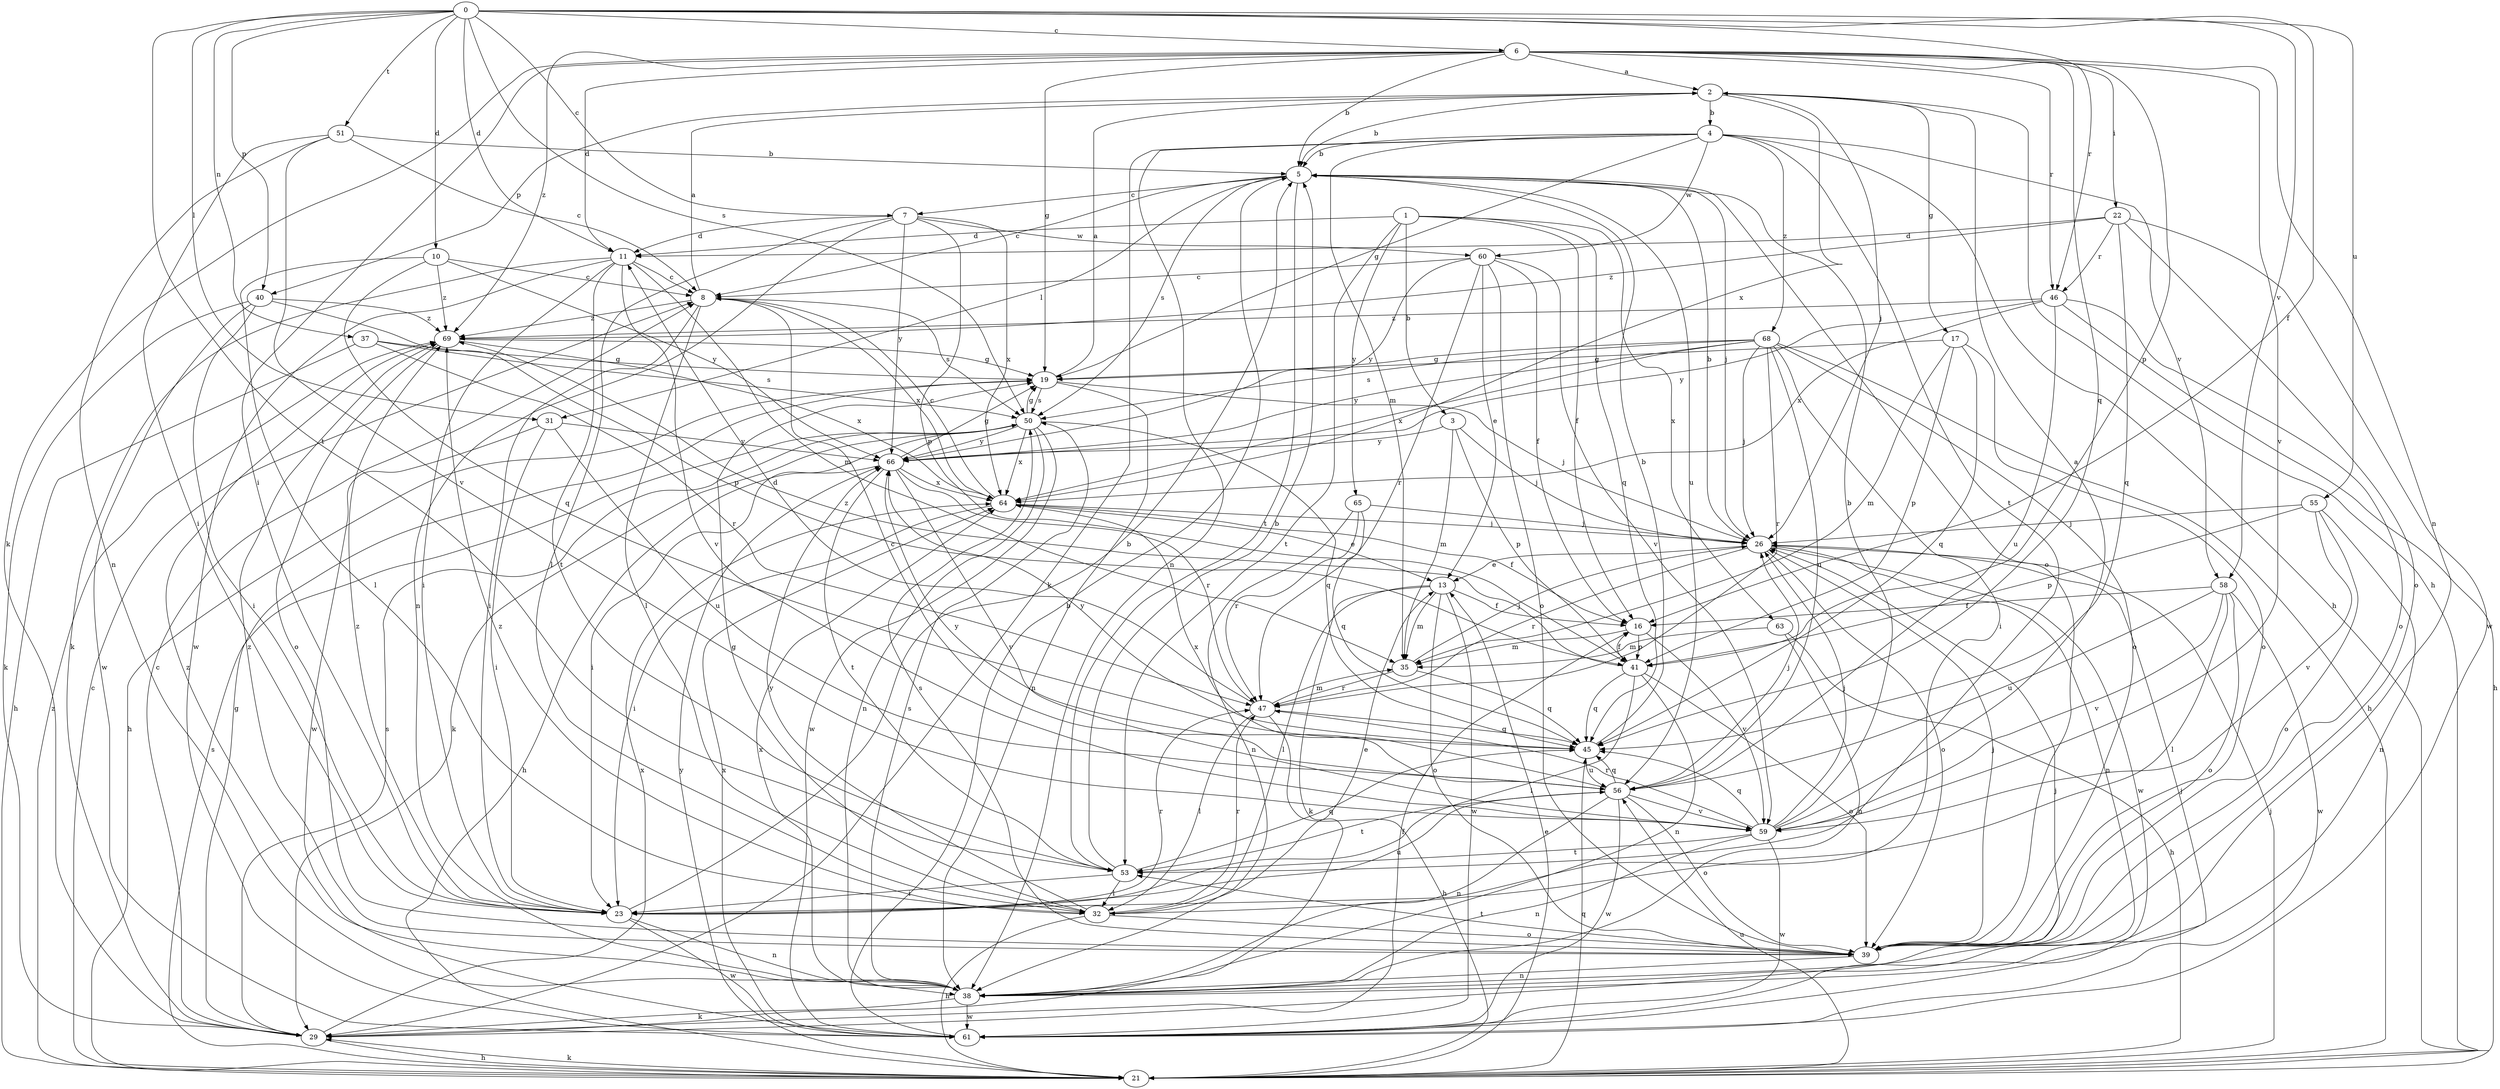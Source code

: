 strict digraph  {
0;
1;
2;
3;
4;
5;
6;
7;
8;
10;
11;
13;
16;
17;
19;
21;
22;
23;
26;
29;
31;
32;
35;
37;
38;
39;
40;
41;
45;
46;
47;
50;
51;
53;
55;
56;
58;
59;
60;
61;
63;
64;
65;
66;
68;
69;
0 -> 6  [label=c];
0 -> 7  [label=c];
0 -> 10  [label=d];
0 -> 11  [label=d];
0 -> 16  [label=f];
0 -> 31  [label=l];
0 -> 37  [label=n];
0 -> 40  [label=p];
0 -> 46  [label=r];
0 -> 50  [label=s];
0 -> 51  [label=t];
0 -> 53  [label=t];
0 -> 55  [label=u];
0 -> 58  [label=v];
1 -> 3  [label=b];
1 -> 11  [label=d];
1 -> 16  [label=f];
1 -> 45  [label=q];
1 -> 53  [label=t];
1 -> 63  [label=x];
1 -> 65  [label=y];
2 -> 4  [label=b];
2 -> 5  [label=b];
2 -> 17  [label=g];
2 -> 21  [label=h];
2 -> 26  [label=j];
2 -> 40  [label=p];
2 -> 64  [label=x];
3 -> 26  [label=j];
3 -> 35  [label=m];
3 -> 41  [label=p];
3 -> 66  [label=y];
4 -> 5  [label=b];
4 -> 19  [label=g];
4 -> 21  [label=h];
4 -> 29  [label=k];
4 -> 35  [label=m];
4 -> 38  [label=n];
4 -> 53  [label=t];
4 -> 58  [label=v];
4 -> 60  [label=w];
4 -> 68  [label=z];
5 -> 7  [label=c];
5 -> 8  [label=c];
5 -> 26  [label=j];
5 -> 31  [label=l];
5 -> 39  [label=o];
5 -> 50  [label=s];
5 -> 53  [label=t];
5 -> 56  [label=u];
6 -> 2  [label=a];
6 -> 5  [label=b];
6 -> 11  [label=d];
6 -> 19  [label=g];
6 -> 22  [label=i];
6 -> 23  [label=i];
6 -> 29  [label=k];
6 -> 38  [label=n];
6 -> 41  [label=p];
6 -> 45  [label=q];
6 -> 46  [label=r];
6 -> 59  [label=v];
6 -> 69  [label=z];
7 -> 11  [label=d];
7 -> 32  [label=l];
7 -> 38  [label=n];
7 -> 41  [label=p];
7 -> 60  [label=w];
7 -> 64  [label=x];
7 -> 66  [label=y];
8 -> 2  [label=a];
8 -> 23  [label=i];
8 -> 32  [label=l];
8 -> 50  [label=s];
8 -> 64  [label=x];
8 -> 69  [label=z];
10 -> 8  [label=c];
10 -> 32  [label=l];
10 -> 45  [label=q];
10 -> 66  [label=y];
10 -> 69  [label=z];
11 -> 8  [label=c];
11 -> 23  [label=i];
11 -> 29  [label=k];
11 -> 35  [label=m];
11 -> 53  [label=t];
11 -> 59  [label=v];
11 -> 61  [label=w];
13 -> 16  [label=f];
13 -> 29  [label=k];
13 -> 32  [label=l];
13 -> 35  [label=m];
13 -> 39  [label=o];
13 -> 61  [label=w];
16 -> 35  [label=m];
16 -> 41  [label=p];
16 -> 59  [label=v];
17 -> 19  [label=g];
17 -> 35  [label=m];
17 -> 39  [label=o];
17 -> 41  [label=p];
17 -> 45  [label=q];
19 -> 2  [label=a];
19 -> 21  [label=h];
19 -> 26  [label=j];
19 -> 38  [label=n];
19 -> 50  [label=s];
21 -> 8  [label=c];
21 -> 13  [label=e];
21 -> 26  [label=j];
21 -> 29  [label=k];
21 -> 45  [label=q];
21 -> 50  [label=s];
21 -> 56  [label=u];
21 -> 66  [label=y];
21 -> 69  [label=z];
22 -> 11  [label=d];
22 -> 39  [label=o];
22 -> 45  [label=q];
22 -> 46  [label=r];
22 -> 61  [label=w];
22 -> 69  [label=z];
23 -> 5  [label=b];
23 -> 38  [label=n];
23 -> 47  [label=r];
23 -> 56  [label=u];
23 -> 61  [label=w];
23 -> 69  [label=z];
26 -> 5  [label=b];
26 -> 13  [label=e];
26 -> 38  [label=n];
26 -> 39  [label=o];
26 -> 47  [label=r];
26 -> 61  [label=w];
29 -> 8  [label=c];
29 -> 16  [label=f];
29 -> 19  [label=g];
29 -> 21  [label=h];
29 -> 26  [label=j];
29 -> 50  [label=s];
29 -> 64  [label=x];
31 -> 23  [label=i];
31 -> 56  [label=u];
31 -> 61  [label=w];
31 -> 66  [label=y];
32 -> 13  [label=e];
32 -> 19  [label=g];
32 -> 21  [label=h];
32 -> 39  [label=o];
32 -> 47  [label=r];
32 -> 66  [label=y];
32 -> 69  [label=z];
35 -> 26  [label=j];
35 -> 45  [label=q];
35 -> 47  [label=r];
37 -> 19  [label=g];
37 -> 21  [label=h];
37 -> 47  [label=r];
37 -> 50  [label=s];
38 -> 29  [label=k];
38 -> 50  [label=s];
38 -> 61  [label=w];
38 -> 64  [label=x];
38 -> 69  [label=z];
39 -> 26  [label=j];
39 -> 38  [label=n];
39 -> 50  [label=s];
39 -> 53  [label=t];
39 -> 69  [label=z];
40 -> 23  [label=i];
40 -> 29  [label=k];
40 -> 41  [label=p];
40 -> 61  [label=w];
40 -> 69  [label=z];
41 -> 16  [label=f];
41 -> 23  [label=i];
41 -> 38  [label=n];
41 -> 39  [label=o];
41 -> 45  [label=q];
41 -> 69  [label=z];
45 -> 5  [label=b];
45 -> 56  [label=u];
45 -> 66  [label=y];
46 -> 21  [label=h];
46 -> 39  [label=o];
46 -> 56  [label=u];
46 -> 64  [label=x];
46 -> 66  [label=y];
46 -> 69  [label=z];
47 -> 11  [label=d];
47 -> 21  [label=h];
47 -> 32  [label=l];
47 -> 35  [label=m];
47 -> 45  [label=q];
50 -> 19  [label=g];
50 -> 23  [label=i];
50 -> 29  [label=k];
50 -> 38  [label=n];
50 -> 45  [label=q];
50 -> 61  [label=w];
50 -> 64  [label=x];
50 -> 66  [label=y];
51 -> 5  [label=b];
51 -> 8  [label=c];
51 -> 23  [label=i];
51 -> 38  [label=n];
51 -> 59  [label=v];
53 -> 5  [label=b];
53 -> 23  [label=i];
53 -> 32  [label=l];
53 -> 45  [label=q];
55 -> 26  [label=j];
55 -> 38  [label=n];
55 -> 39  [label=o];
55 -> 41  [label=p];
55 -> 59  [label=v];
56 -> 8  [label=c];
56 -> 26  [label=j];
56 -> 38  [label=n];
56 -> 39  [label=o];
56 -> 45  [label=q];
56 -> 53  [label=t];
56 -> 59  [label=v];
56 -> 61  [label=w];
56 -> 64  [label=x];
56 -> 66  [label=y];
58 -> 16  [label=f];
58 -> 32  [label=l];
58 -> 39  [label=o];
58 -> 56  [label=u];
58 -> 59  [label=v];
58 -> 61  [label=w];
59 -> 2  [label=a];
59 -> 5  [label=b];
59 -> 26  [label=j];
59 -> 38  [label=n];
59 -> 45  [label=q];
59 -> 47  [label=r];
59 -> 53  [label=t];
59 -> 61  [label=w];
60 -> 8  [label=c];
60 -> 13  [label=e];
60 -> 16  [label=f];
60 -> 39  [label=o];
60 -> 47  [label=r];
60 -> 59  [label=v];
60 -> 66  [label=y];
61 -> 5  [label=b];
61 -> 26  [label=j];
61 -> 64  [label=x];
63 -> 21  [label=h];
63 -> 35  [label=m];
63 -> 38  [label=n];
64 -> 8  [label=c];
64 -> 13  [label=e];
64 -> 16  [label=f];
64 -> 23  [label=i];
64 -> 26  [label=j];
65 -> 26  [label=j];
65 -> 38  [label=n];
65 -> 45  [label=q];
65 -> 47  [label=r];
66 -> 19  [label=g];
66 -> 21  [label=h];
66 -> 47  [label=r];
66 -> 53  [label=t];
66 -> 59  [label=v];
66 -> 64  [label=x];
68 -> 19  [label=g];
68 -> 21  [label=h];
68 -> 23  [label=i];
68 -> 26  [label=j];
68 -> 39  [label=o];
68 -> 47  [label=r];
68 -> 50  [label=s];
68 -> 56  [label=u];
68 -> 64  [label=x];
68 -> 66  [label=y];
69 -> 19  [label=g];
69 -> 39  [label=o];
69 -> 64  [label=x];
}
